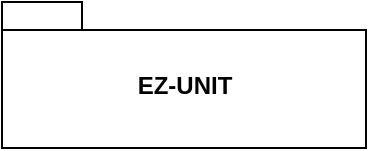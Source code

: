 <mxfile version="20.0.1" type="device"><diagram id="nPn2NMvflw6NXl7zDB-m" name="Page-1"><mxGraphModel dx="1102" dy="571" grid="0" gridSize="10" guides="1" tooltips="1" connect="1" arrows="1" fold="1" page="1" pageScale="1" pageWidth="1100" pageHeight="850" math="0" shadow="0"><root><mxCell id="0"/><mxCell id="1" parent="0"/><mxCell id="nckN4IE1F27o3kOJYxve-1" value="EZ-UNIT" style="shape=folder;fontStyle=1;spacingTop=10;tabWidth=40;tabHeight=14;tabPosition=left;html=1;" vertex="1" parent="1"><mxGeometry x="408" y="345" width="182" height="73" as="geometry"/></mxCell></root></mxGraphModel></diagram></mxfile>